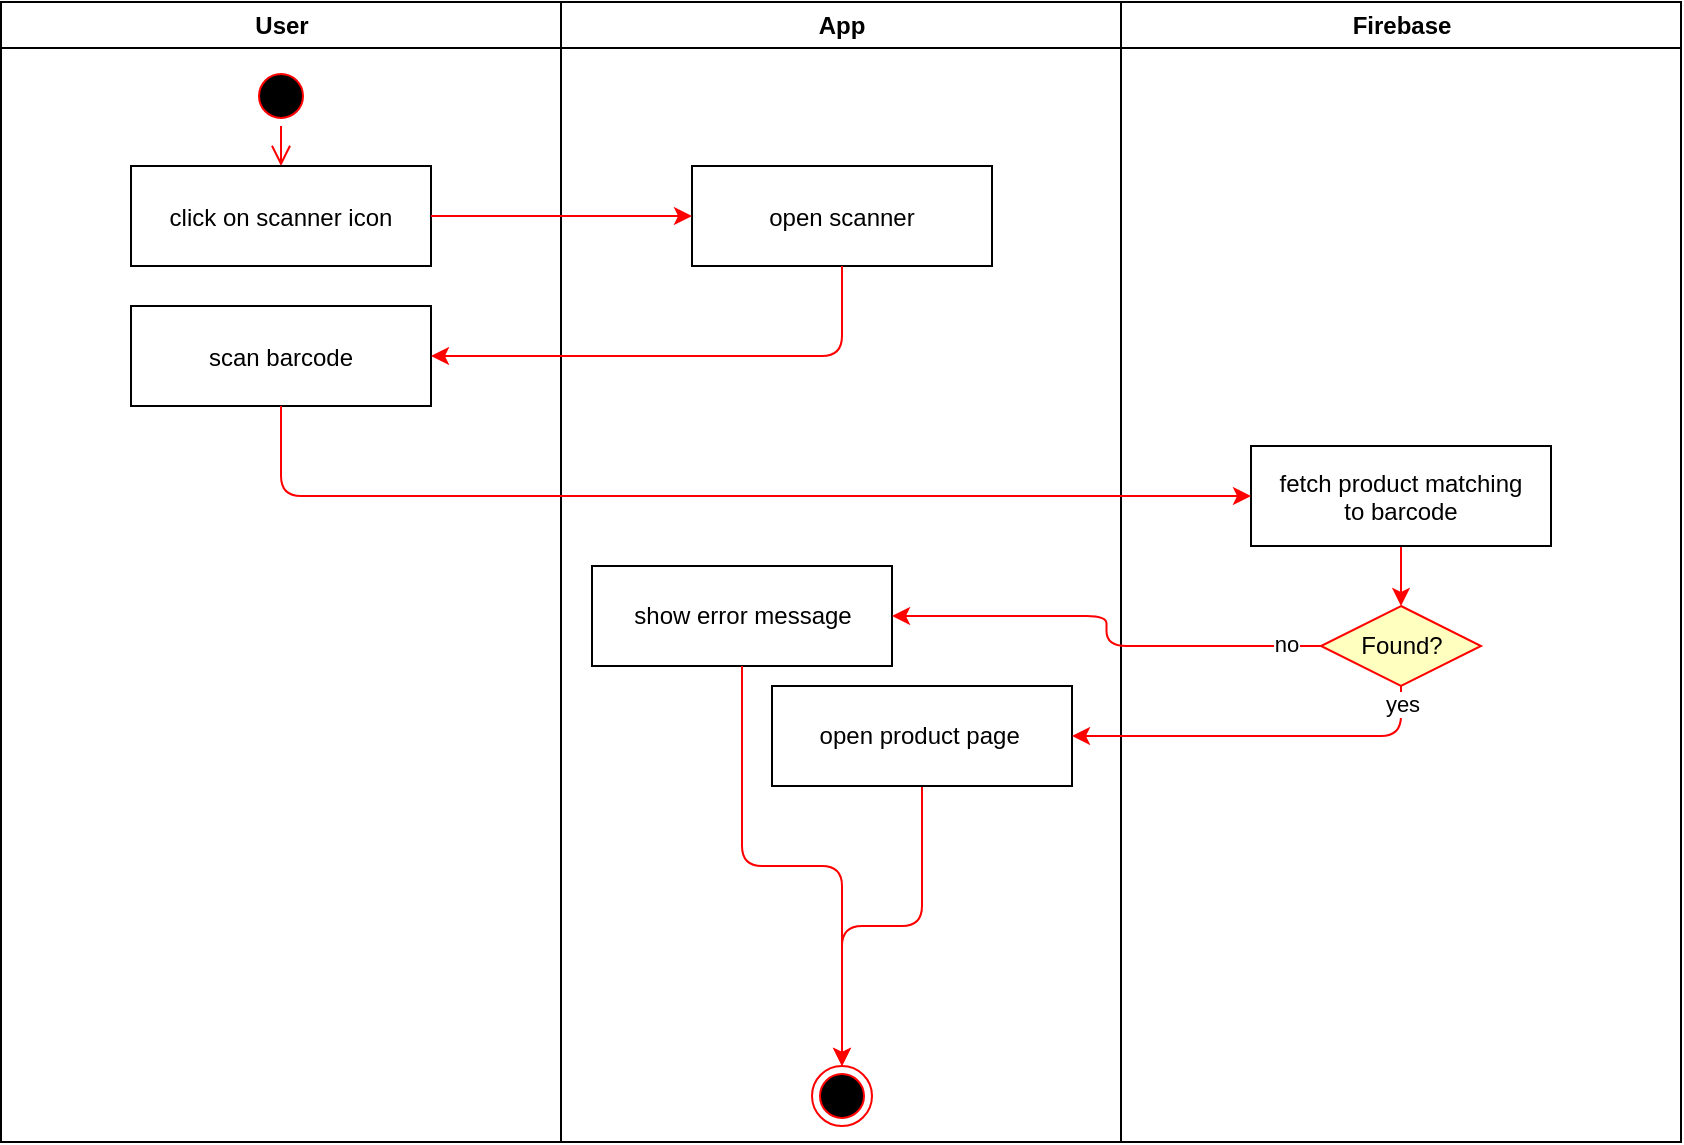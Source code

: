 <mxfile>
    <diagram name="Page-1" id="e7e014a7-5840-1c2e-5031-d8a46d1fe8dd">
        <mxGraphModel dx="1158" dy="904" grid="1" gridSize="10" guides="1" tooltips="1" connect="1" arrows="1" fold="1" page="1" pageScale="1" pageWidth="1169" pageHeight="826" background="none" math="0" shadow="0">
            <root>
                <mxCell id="0"/>
                <mxCell id="1" parent="0"/>
                <mxCell id="89" value="User" style="swimlane;whiteSpace=wrap;movable=0;" parent="1" vertex="1">
                    <mxGeometry x="164.5" y="128" width="280" height="570" as="geometry"/>
                </mxCell>
                <mxCell id="90" value="" style="ellipse;shape=startState;fillColor=#000000;strokeColor=#ff0000;" parent="89" vertex="1">
                    <mxGeometry x="125" y="32" width="30" height="30" as="geometry"/>
                </mxCell>
                <mxCell id="91" value="" style="edgeStyle=elbowEdgeStyle;elbow=horizontal;verticalAlign=bottom;endArrow=open;endSize=8;endFill=1;rounded=1;strokeColor=#FF0000;" parent="89" source="90" target="92" edge="1">
                    <mxGeometry x="100" y="40" as="geometry">
                        <mxPoint x="115" y="110" as="targetPoint"/>
                    </mxGeometry>
                </mxCell>
                <mxCell id="92" value="click on scanner icon" style="" parent="89" vertex="1">
                    <mxGeometry x="65" y="82" width="150" height="50" as="geometry"/>
                </mxCell>
                <mxCell id="93" value="scan barcode" style="" parent="89" vertex="1">
                    <mxGeometry x="65" y="152" width="150" height="50" as="geometry"/>
                </mxCell>
                <mxCell id="96" value="App" style="swimlane;whiteSpace=wrap;startSize=23;movable=0;" parent="1" vertex="1">
                    <mxGeometry x="444.5" y="128" width="280" height="570" as="geometry"/>
                </mxCell>
                <mxCell id="99" value="" style="ellipse;html=1;shape=endState;fillColor=#000000;strokeColor=#ff0000;" parent="96" vertex="1">
                    <mxGeometry x="125.5" y="532" width="30" height="30" as="geometry"/>
                </mxCell>
                <mxCell id="100" style="edgeStyle=orthogonalEdgeStyle;rounded=1;orthogonalLoop=1;jettySize=auto;html=1;exitX=0.5;exitY=1;exitDx=0;exitDy=0;entryX=0.5;entryY=0;entryDx=0;entryDy=0;strokeColor=#FF0000;" parent="96" source="101" target="99" edge="1">
                    <mxGeometry relative="1" as="geometry"/>
                </mxCell>
                <mxCell id="101" value="open product page&amp;nbsp;" style="html=1;" parent="96" vertex="1">
                    <mxGeometry x="105.5" y="342" width="150" height="50" as="geometry"/>
                </mxCell>
                <mxCell id="114" value="open scanner" style="" parent="96" vertex="1">
                    <mxGeometry x="65.5" y="82" width="150" height="50" as="geometry"/>
                </mxCell>
                <mxCell id="98" value="show error message" style="html=1;" parent="96" vertex="1">
                    <mxGeometry x="15.5" y="282" width="150" height="50" as="geometry"/>
                </mxCell>
                <mxCell id="124" style="edgeStyle=orthogonalEdgeStyle;rounded=1;orthogonalLoop=1;jettySize=auto;html=1;exitX=0.5;exitY=1;exitDx=0;exitDy=0;strokeColor=#FF0000;entryX=0.5;entryY=0;entryDx=0;entryDy=0;" parent="96" source="98" edge="1" target="99">
                    <mxGeometry relative="1" as="geometry">
                        <mxPoint x="430" y="352" as="sourcePoint"/>
                        <mxPoint x="90.5" y="482" as="targetPoint"/>
                    </mxGeometry>
                </mxCell>
                <mxCell id="102" value="Firebase" style="swimlane;whiteSpace=wrap;startSize=23;movable=0;" parent="1" vertex="1">
                    <mxGeometry x="724.5" y="128" width="280" height="570" as="geometry"/>
                </mxCell>
                <mxCell id="121" style="edgeStyle=orthogonalEdgeStyle;rounded=1;orthogonalLoop=1;jettySize=auto;html=1;exitX=0.5;exitY=1;exitDx=0;exitDy=0;entryX=0.5;entryY=0;entryDx=0;entryDy=0;strokeColor=#FF0000;" parent="102" source="103" target="118" edge="1">
                    <mxGeometry relative="1" as="geometry"/>
                </mxCell>
                <mxCell id="103" value="fetch product matching&#10;to barcode" style="" parent="102" vertex="1">
                    <mxGeometry x="65" y="222" width="150" height="50" as="geometry"/>
                </mxCell>
                <mxCell id="118" value="&lt;font color=&quot;#000000&quot;&gt;Found?&lt;/font&gt;" style="rhombus;whiteSpace=wrap;html=1;fillColor=#ffffc0;strokeColor=#ff0000;" parent="102" vertex="1">
                    <mxGeometry x="100" y="302" width="80" height="40" as="geometry"/>
                </mxCell>
                <mxCell id="115" style="edgeStyle=orthogonalEdgeStyle;rounded=1;orthogonalLoop=1;jettySize=auto;html=1;exitX=1;exitY=0.5;exitDx=0;exitDy=0;entryX=0;entryY=0.5;entryDx=0;entryDy=0;strokeColor=#FF0000;" parent="1" source="92" target="114" edge="1">
                    <mxGeometry relative="1" as="geometry">
                        <mxPoint x="510" y="260" as="sourcePoint"/>
                        <mxPoint x="379.5" y="260" as="targetPoint"/>
                    </mxGeometry>
                </mxCell>
                <mxCell id="116" style="edgeStyle=orthogonalEdgeStyle;rounded=1;orthogonalLoop=1;jettySize=auto;html=1;exitX=0.5;exitY=1;exitDx=0;exitDy=0;entryX=1;entryY=0.5;entryDx=0;entryDy=0;strokeColor=#FF0000;" parent="1" source="114" target="93" edge="1">
                    <mxGeometry relative="1" as="geometry">
                        <mxPoint x="560.5" y="330" as="sourcePoint"/>
                        <mxPoint x="430" y="330" as="targetPoint"/>
                    </mxGeometry>
                </mxCell>
                <mxCell id="117" style="edgeStyle=orthogonalEdgeStyle;rounded=1;orthogonalLoop=1;jettySize=auto;html=1;exitX=0.5;exitY=1;exitDx=0;exitDy=0;entryX=0;entryY=0.5;entryDx=0;entryDy=0;strokeColor=#FF0000;" parent="1" source="93" target="103" edge="1">
                    <mxGeometry relative="1" as="geometry">
                        <mxPoint x="555.5" y="391" as="sourcePoint"/>
                        <mxPoint x="350" y="436" as="targetPoint"/>
                    </mxGeometry>
                </mxCell>
                <mxCell id="122" style="edgeStyle=orthogonalEdgeStyle;rounded=1;orthogonalLoop=1;jettySize=auto;html=1;exitX=0;exitY=0.5;exitDx=0;exitDy=0;entryX=1;entryY=0.5;entryDx=0;entryDy=0;strokeColor=#FF0000;" parent="1" source="118" target="98" edge="1">
                    <mxGeometry relative="1" as="geometry">
                        <mxPoint x="675.5" y="420" as="sourcePoint"/>
                        <mxPoint x="470" y="465" as="targetPoint"/>
                    </mxGeometry>
                </mxCell>
                <mxCell id="125" value="no" style="edgeLabel;html=1;align=center;verticalAlign=middle;resizable=0;points=[];" connectable="0" vertex="1" parent="122">
                    <mxGeometry x="-0.849" y="-1" relative="1" as="geometry">
                        <mxPoint as="offset"/>
                    </mxGeometry>
                </mxCell>
                <mxCell id="123" style="edgeStyle=orthogonalEdgeStyle;rounded=1;orthogonalLoop=1;jettySize=auto;html=1;exitX=0.5;exitY=1;exitDx=0;exitDy=0;entryX=1;entryY=0.5;entryDx=0;entryDy=0;strokeColor=#FF0000;" parent="1" source="118" target="101" edge="1">
                    <mxGeometry relative="1" as="geometry">
                        <mxPoint x="834.5" y="460" as="sourcePoint"/>
                        <mxPoint x="620" y="445" as="targetPoint"/>
                    </mxGeometry>
                </mxCell>
                <mxCell id="126" value="yes" style="edgeLabel;html=1;align=center;verticalAlign=middle;resizable=0;points=[];" vertex="1" connectable="0" parent="123">
                    <mxGeometry x="-0.908" relative="1" as="geometry">
                        <mxPoint as="offset"/>
                    </mxGeometry>
                </mxCell>
            </root>
        </mxGraphModel>
    </diagram>
</mxfile>